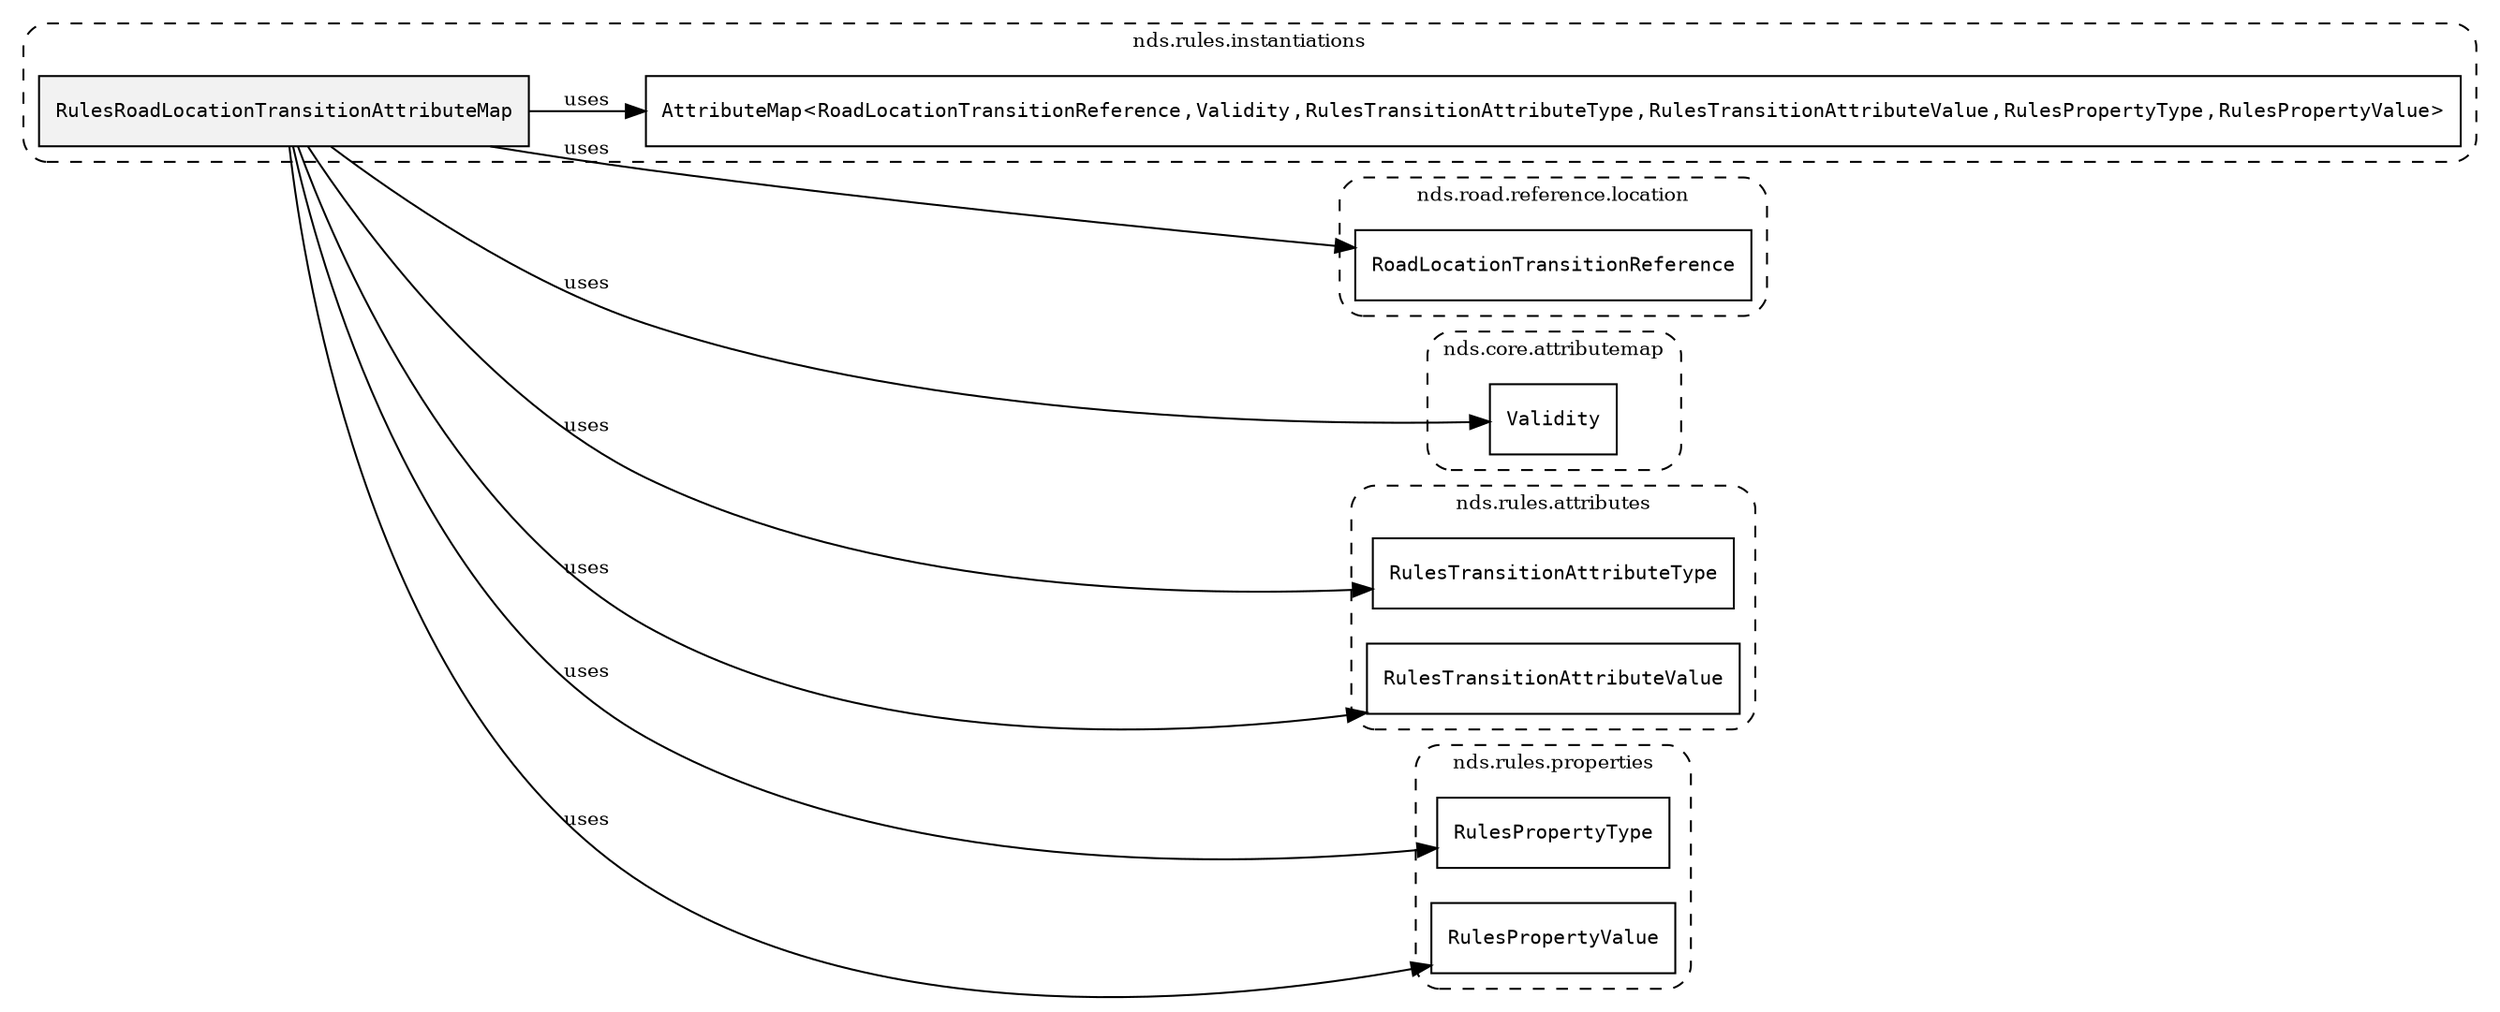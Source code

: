 /**
 * This dot file creates symbol collaboration diagram for RulesRoadLocationTransitionAttributeMap.
 */
digraph ZSERIO
{
    node [shape=box, fontsize=10];
    rankdir="LR";
    fontsize=10;
    tooltip="RulesRoadLocationTransitionAttributeMap collaboration diagram";

    subgraph "cluster_nds.rules.instantiations"
    {
        style="dashed, rounded";
        label="nds.rules.instantiations";
        tooltip="Package nds.rules.instantiations";
        href="../../../content/packages/nds.rules.instantiations.html#Package-nds-rules-instantiations";
        target="_parent";

        "RulesRoadLocationTransitionAttributeMap" [style="filled", fillcolor="#0000000D", target="_parent", label=<<font face="monospace"><table align="center" border="0" cellspacing="0" cellpadding="0"><tr><td href="../../../content/packages/nds.rules.instantiations.html#InstantiateType-RulesRoadLocationTransitionAttributeMap" title="InstantiateType defined in nds.rules.instantiations">RulesRoadLocationTransitionAttributeMap</td></tr></table></font>>];
        "AttributeMap&lt;RoadLocationTransitionReference,Validity,RulesTransitionAttributeType,RulesTransitionAttributeValue,RulesPropertyType,RulesPropertyValue&gt;" [target="_parent", label=<<font face="monospace"><table align="center" border="0" cellspacing="0" cellpadding="0"><tr><td href="../../../content/packages/nds.core.attributemap.html#Structure-AttributeMap" title="Structure defined in nds.core.attributemap">AttributeMap</td><td>&lt;</td><td><table align="center" border="0" cellspacing="0" cellpadding="0"><tr><td href="../../../content/packages/nds.road.reference.location.html#Structure-RoadLocationTransitionReference" title="Structure defined in nds.road.reference.location">RoadLocationTransitionReference</td></tr></table></td><td>,</td><td><table align="center" border="0" cellspacing="0" cellpadding="0"><tr><td href="../../../content/packages/nds.core.attributemap.html#Structure-Validity" title="Structure defined in nds.core.attributemap">Validity</td></tr></table></td><td>,</td><td><table align="center" border="0" cellspacing="0" cellpadding="0"><tr><td href="../../../content/packages/nds.rules.attributes.html#Enum-RulesTransitionAttributeType" title="Enum defined in nds.rules.attributes">RulesTransitionAttributeType</td></tr></table></td><td>,</td><td><table align="center" border="0" cellspacing="0" cellpadding="0"><tr><td href="../../../content/packages/nds.rules.attributes.html#Choice-RulesTransitionAttributeValue" title="Choice defined in nds.rules.attributes">RulesTransitionAttributeValue</td></tr></table></td><td>,</td><td><table align="center" border="0" cellspacing="0" cellpadding="0"><tr><td href="../../../content/packages/nds.rules.properties.html#Structure-RulesPropertyType" title="Structure defined in nds.rules.properties">RulesPropertyType</td></tr></table></td><td>,</td><td><table align="center" border="0" cellspacing="0" cellpadding="0"><tr><td href="../../../content/packages/nds.rules.properties.html#Structure-RulesPropertyValue" title="Structure defined in nds.rules.properties">RulesPropertyValue</td></tr></table></td><td>&gt;</td></tr></table></font>>];
    }

    subgraph "cluster_nds.road.reference.location"
    {
        style="dashed, rounded";
        label="nds.road.reference.location";
        tooltip="Package nds.road.reference.location";
        href="../../../content/packages/nds.road.reference.location.html#Package-nds-road-reference-location";
        target="_parent";

        "RoadLocationTransitionReference" [target="_parent", label=<<font face="monospace"><table align="center" border="0" cellspacing="0" cellpadding="0"><tr><td href="../../../content/packages/nds.road.reference.location.html#Structure-RoadLocationTransitionReference" title="Structure defined in nds.road.reference.location">RoadLocationTransitionReference</td></tr></table></font>>];
    }

    subgraph "cluster_nds.core.attributemap"
    {
        style="dashed, rounded";
        label="nds.core.attributemap";
        tooltip="Package nds.core.attributemap";
        href="../../../content/packages/nds.core.attributemap.html#Package-nds-core-attributemap";
        target="_parent";

        "Validity" [target="_parent", label=<<font face="monospace"><table align="center" border="0" cellspacing="0" cellpadding="0"><tr><td href="../../../content/packages/nds.core.attributemap.html#Structure-Validity" title="Structure defined in nds.core.attributemap">Validity</td></tr></table></font>>];
    }

    subgraph "cluster_nds.rules.attributes"
    {
        style="dashed, rounded";
        label="nds.rules.attributes";
        tooltip="Package nds.rules.attributes";
        href="../../../content/packages/nds.rules.attributes.html#Package-nds-rules-attributes";
        target="_parent";

        "RulesTransitionAttributeType" [target="_parent", label=<<font face="monospace"><table align="center" border="0" cellspacing="0" cellpadding="0"><tr><td href="../../../content/packages/nds.rules.attributes.html#Enum-RulesTransitionAttributeType" title="Enum defined in nds.rules.attributes">RulesTransitionAttributeType</td></tr></table></font>>];
        "RulesTransitionAttributeValue" [target="_parent", label=<<font face="monospace"><table align="center" border="0" cellspacing="0" cellpadding="0"><tr><td href="../../../content/packages/nds.rules.attributes.html#Choice-RulesTransitionAttributeValue" title="Choice defined in nds.rules.attributes">RulesTransitionAttributeValue</td></tr></table></font>>];
    }

    subgraph "cluster_nds.rules.properties"
    {
        style="dashed, rounded";
        label="nds.rules.properties";
        tooltip="Package nds.rules.properties";
        href="../../../content/packages/nds.rules.properties.html#Package-nds-rules-properties";
        target="_parent";

        "RulesPropertyType" [target="_parent", label=<<font face="monospace"><table align="center" border="0" cellspacing="0" cellpadding="0"><tr><td href="../../../content/packages/nds.rules.properties.html#Structure-RulesPropertyType" title="Structure defined in nds.rules.properties">RulesPropertyType</td></tr></table></font>>];
        "RulesPropertyValue" [target="_parent", label=<<font face="monospace"><table align="center" border="0" cellspacing="0" cellpadding="0"><tr><td href="../../../content/packages/nds.rules.properties.html#Structure-RulesPropertyValue" title="Structure defined in nds.rules.properties">RulesPropertyValue</td></tr></table></font>>];
    }

    "RulesRoadLocationTransitionAttributeMap" -> "AttributeMap&lt;RoadLocationTransitionReference,Validity,RulesTransitionAttributeType,RulesTransitionAttributeValue,RulesPropertyType,RulesPropertyValue&gt;" [label="uses", fontsize=10];
    "RulesRoadLocationTransitionAttributeMap" -> "RoadLocationTransitionReference" [label="uses", fontsize=10];
    "RulesRoadLocationTransitionAttributeMap" -> "Validity" [label="uses", fontsize=10];
    "RulesRoadLocationTransitionAttributeMap" -> "RulesTransitionAttributeType" [label="uses", fontsize=10];
    "RulesRoadLocationTransitionAttributeMap" -> "RulesTransitionAttributeValue" [label="uses", fontsize=10];
    "RulesRoadLocationTransitionAttributeMap" -> "RulesPropertyType" [label="uses", fontsize=10];
    "RulesRoadLocationTransitionAttributeMap" -> "RulesPropertyValue" [label="uses", fontsize=10];
}
